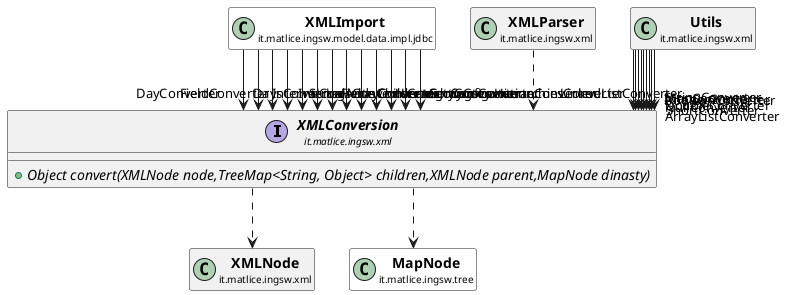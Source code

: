 @startuml

skinparam svgLinkTarget _parent
skinparam linetype ortho
set namespaceSeparator none
interface "<b><size:14>XMLConversion</b>\n<size:10>it.matlice.ingsw.xml" as it.matlice.ingsw.xml.XMLConversion  [[../../../../it/matlice/ingsw/xml/XMLConversion.html{it.matlice.ingsw.xml.XMLConversion}]] {
{abstract} +Object convert(XMLNode node,TreeMap<String, Object> children,XMLNode parent,MapNode dinasty)
}


class "<b><size:14>XMLImport</b>\n<size:10>it.matlice.ingsw.model.data.impl.jdbc" as it.matlice.ingsw.model.data.impl.jdbc.XMLImport  [[../../../../it/matlice/ingsw/model/data/impl/jdbc/XMLImport.html{it.matlice.ingsw.model.data.impl.jdbc.XMLImport}]] #white {
}

hide it.matlice.ingsw.model.data.impl.jdbc.XMLImport fields
hide it.matlice.ingsw.model.data.impl.jdbc.XMLImport methods

it.matlice.ingsw.model.data.impl.jdbc.XMLImport -->  "DayConverter" it.matlice.ingsw.xml.XMLConversion

it.matlice.ingsw.model.data.impl.jdbc.XMLImport -->  "DaysConverter" it.matlice.ingsw.xml.XMLConversion

it.matlice.ingsw.model.data.impl.jdbc.XMLImport -->  "IntervalConverter" it.matlice.ingsw.xml.XMLConversion

it.matlice.ingsw.model.data.impl.jdbc.XMLImport -->  "IntervalsConverter" it.matlice.ingsw.xml.XMLConversion

it.matlice.ingsw.model.data.impl.jdbc.XMLImport -->  "StringArrayConverter" it.matlice.ingsw.xml.XMLConversion

it.matlice.ingsw.model.data.impl.jdbc.XMLImport -->  "FieldConverter" it.matlice.ingsw.xml.XMLConversion

it.matlice.ingsw.model.data.impl.jdbc.XMLImport -->  "FieldsConverter" it.matlice.ingsw.xml.XMLConversion

it.matlice.ingsw.model.data.impl.jdbc.XMLImport -->  "CategoryConverter" it.matlice.ingsw.xml.XMLConversion

it.matlice.ingsw.model.data.impl.jdbc.XMLImport -->  "ChildrenConverter" it.matlice.ingsw.xml.XMLConversion

it.matlice.ingsw.model.data.impl.jdbc.XMLImport -->  "HierarchyConverter" it.matlice.ingsw.xml.XMLConversion

it.matlice.ingsw.model.data.impl.jdbc.XMLImport -->  "HierarchiesConverter" it.matlice.ingsw.xml.XMLConversion

it.matlice.ingsw.model.data.impl.jdbc.XMLImport -->  "SettingsConverter" it.matlice.ingsw.xml.XMLConversion

it.matlice.ingsw.model.data.impl.jdbc.XMLImport -->  "ConfigurationConverter" it.matlice.ingsw.xml.XMLConversion

class "<b><size:14>XMLParser</b>\n<size:10>it.matlice.ingsw.xml" as it.matlice.ingsw.xml.XMLParser  [[../../../../it/matlice/ingsw/xml/XMLParser.html{it.matlice.ingsw.xml.XMLParser}]] {
}

hide it.matlice.ingsw.xml.XMLParser fields
hide it.matlice.ingsw.xml.XMLParser methods

it.matlice.ingsw.xml.XMLParser ..> it.matlice.ingsw.xml.XMLConversion

class "<b><size:14>XMLNode</b>\n<size:10>it.matlice.ingsw.xml" as it.matlice.ingsw.xml.XMLNode  [[../../../../it/matlice/ingsw/xml/XMLNode.html{it.matlice.ingsw.xml.XMLNode}]] {
}

hide it.matlice.ingsw.xml.XMLNode fields
hide it.matlice.ingsw.xml.XMLNode methods

it.matlice.ingsw.xml.XMLConversion ..> it.matlice.ingsw.xml.XMLNode


class "<b><size:14>MapNode</b>\n<size:10>it.matlice.ingsw.tree" as it.matlice.ingsw.tree.MapNode  [[../../../../it/matlice/ingsw/tree/MapNode.html{it.matlice.ingsw.tree.MapNode}]] #white {
}

hide it.matlice.ingsw.tree.MapNode fields
hide it.matlice.ingsw.tree.MapNode methods

it.matlice.ingsw.xml.XMLConversion ..> it.matlice.ingsw.tree.MapNode

class "<b><size:14>Utils</b>\n<size:10>it.matlice.ingsw.xml" as it.matlice.ingsw.xml.Utils  [[../../../../it/matlice/ingsw/xml/Utils.html{it.matlice.ingsw.xml.Utils}]] {
}

hide it.matlice.ingsw.xml.Utils fields
hide it.matlice.ingsw.xml.Utils methods

it.matlice.ingsw.xml.Utils -->  "StringConverter" it.matlice.ingsw.xml.XMLConversion

it.matlice.ingsw.xml.Utils -->  "ArrayListConverter" it.matlice.ingsw.xml.XMLConversion

it.matlice.ingsw.xml.Utils -->  "LinkedListConverter" it.matlice.ingsw.xml.XMLConversion

it.matlice.ingsw.xml.Utils -->  "MapConverter" it.matlice.ingsw.xml.XMLConversion

it.matlice.ingsw.xml.Utils -->  "NullConverter" it.matlice.ingsw.xml.XMLConversion

it.matlice.ingsw.xml.Utils -->  "IntegerConverter" it.matlice.ingsw.xml.XMLConversion

it.matlice.ingsw.xml.Utils -->  "ShortConverter" it.matlice.ingsw.xml.XMLConversion

it.matlice.ingsw.xml.Utils -->  "DoubleConverter" it.matlice.ingsw.xml.XMLConversion

it.matlice.ingsw.xml.Utils -->  "BooleanConverter" it.matlice.ingsw.xml.XMLConversion


@enduml
